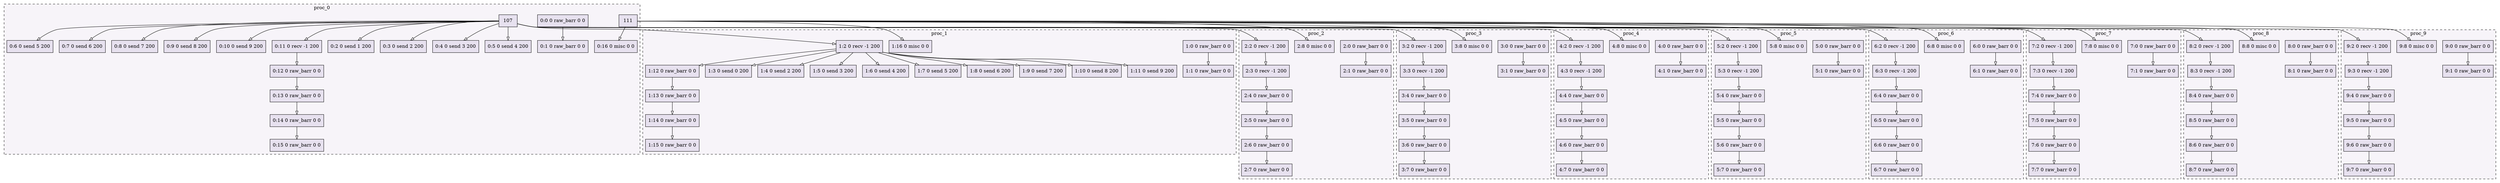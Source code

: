 digraph{node[shape=record style=filled colorscheme=purd9 fillcolor=2];subgraph cluster0{style=dashed;colorscheme=purd9;bgcolor=1;edge[arrowhead=empty];label=proc_0;0[label="0:0 0 raw_barr 0 0"];1[label="0:1 0 raw_barr 0 0"];2[label="0:2 0 send 1 200"];3[label="0:3 0 send 2 200"];4[label="0:4 0 send 3 200"];5[label="0:5 0 send 4 200"];6[label="0:6 0 send 5 200"];7[label="0:7 0 send 6 200"];8[label="0:8 0 send 7 200"];9[label="0:9 0 send 8 200"];10[label="0:10 0 send 9 200"];11[label="0:11 0 recv -1 200"];12[label="0:12 0 raw_barr 0 0"];13[label="0:13 0 raw_barr 0 0"];14[label="0:14 0 raw_barr 0 0"];15[label="0:15 0 raw_barr 0 0"];16[label="0:16 0 misc 0 0"];0->1;107->2;107->3;107->4;107->5;107->6;107->7;107->8;107->9;107->10;107->11;11->12;12->13;13->14;14->15;111->16;}subgraph cluster1{style=dashed;colorscheme=purd9;bgcolor=1;edge[arrowhead=empty];label=proc_1;17[label="1:0 0 raw_barr 0 0"];18[label="1:1 0 raw_barr 0 0"];19[label="1:2 0 recv -1 200"];20[label="1:3 0 send 0 200"];21[label="1:4 0 send 2 200"];22[label="1:5 0 send 3 200"];23[label="1:6 0 send 4 200"];24[label="1:7 0 send 5 200"];25[label="1:8 0 send 6 200"];26[label="1:9 0 send 7 200"];27[label="1:10 0 send 8 200"];28[label="1:11 0 send 9 200"];29[label="1:12 0 raw_barr 0 0"];30[label="1:13 0 raw_barr 0 0"];31[label="1:14 0 raw_barr 0 0"];32[label="1:15 0 raw_barr 0 0"];33[label="1:16 0 misc 0 0"];17->18;107->19;19->20;19->21;19->22;19->23;19->24;19->25;19->26;19->27;19->28;19->29;29->30;30->31;31->32;111->33;}subgraph cluster2{style=dashed;colorscheme=purd9;bgcolor=1;edge[arrowhead=empty];label=proc_2;34[label="2:0 0 raw_barr 0 0"];35[label="2:1 0 raw_barr 0 0"];36[label="2:2 0 recv -1 200"];37[label="2:3 0 recv -1 200"];38[label="2:4 0 raw_barr 0 0"];39[label="2:5 0 raw_barr 0 0"];40[label="2:6 0 raw_barr 0 0"];41[label="2:7 0 raw_barr 0 0"];42[label="2:8 0 misc 0 0"];34->35;107->36;36->37;37->38;38->39;39->40;40->41;111->42;}subgraph cluster3{style=dashed;colorscheme=purd9;bgcolor=1;edge[arrowhead=empty];label=proc_3;43[label="3:0 0 raw_barr 0 0"];44[label="3:1 0 raw_barr 0 0"];45[label="3:2 0 recv -1 200"];46[label="3:3 0 recv -1 200"];47[label="3:4 0 raw_barr 0 0"];48[label="3:5 0 raw_barr 0 0"];49[label="3:6 0 raw_barr 0 0"];50[label="3:7 0 raw_barr 0 0"];51[label="3:8 0 misc 0 0"];43->44;107->45;45->46;46->47;47->48;48->49;49->50;111->51;}subgraph cluster4{style=dashed;colorscheme=purd9;bgcolor=1;edge[arrowhead=empty];label=proc_4;52[label="4:0 0 raw_barr 0 0"];53[label="4:1 0 raw_barr 0 0"];54[label="4:2 0 recv -1 200"];55[label="4:3 0 recv -1 200"];56[label="4:4 0 raw_barr 0 0"];57[label="4:5 0 raw_barr 0 0"];58[label="4:6 0 raw_barr 0 0"];59[label="4:7 0 raw_barr 0 0"];60[label="4:8 0 misc 0 0"];52->53;107->54;54->55;55->56;56->57;57->58;58->59;111->60;}subgraph cluster5{style=dashed;colorscheme=purd9;bgcolor=1;edge[arrowhead=empty];label=proc_5;61[label="5:0 0 raw_barr 0 0"];62[label="5:1 0 raw_barr 0 0"];63[label="5:2 0 recv -1 200"];64[label="5:3 0 recv -1 200"];65[label="5:4 0 raw_barr 0 0"];66[label="5:5 0 raw_barr 0 0"];67[label="5:6 0 raw_barr 0 0"];68[label="5:7 0 raw_barr 0 0"];69[label="5:8 0 misc 0 0"];61->62;107->63;63->64;64->65;65->66;66->67;67->68;111->69;}subgraph cluster6{style=dashed;colorscheme=purd9;bgcolor=1;edge[arrowhead=empty];label=proc_6;70[label="6:0 0 raw_barr 0 0"];71[label="6:1 0 raw_barr 0 0"];72[label="6:2 0 recv -1 200"];73[label="6:3 0 recv -1 200"];74[label="6:4 0 raw_barr 0 0"];75[label="6:5 0 raw_barr 0 0"];76[label="6:6 0 raw_barr 0 0"];77[label="6:7 0 raw_barr 0 0"];78[label="6:8 0 misc 0 0"];70->71;107->72;72->73;73->74;74->75;75->76;76->77;111->78;}subgraph cluster7{style=dashed;colorscheme=purd9;bgcolor=1;edge[arrowhead=empty];label=proc_7;79[label="7:0 0 raw_barr 0 0"];80[label="7:1 0 raw_barr 0 0"];81[label="7:2 0 recv -1 200"];82[label="7:3 0 recv -1 200"];83[label="7:4 0 raw_barr 0 0"];84[label="7:5 0 raw_barr 0 0"];85[label="7:6 0 raw_barr 0 0"];86[label="7:7 0 raw_barr 0 0"];87[label="7:8 0 misc 0 0"];79->80;107->81;81->82;82->83;83->84;84->85;85->86;111->87;}subgraph cluster8{style=dashed;colorscheme=purd9;bgcolor=1;edge[arrowhead=empty];label=proc_8;88[label="8:0 0 raw_barr 0 0"];89[label="8:1 0 raw_barr 0 0"];90[label="8:2 0 recv -1 200"];91[label="8:3 0 recv -1 200"];92[label="8:4 0 raw_barr 0 0"];93[label="8:5 0 raw_barr 0 0"];94[label="8:6 0 raw_barr 0 0"];95[label="8:7 0 raw_barr 0 0"];96[label="8:8 0 misc 0 0"];88->89;107->90;90->91;91->92;92->93;93->94;94->95;111->96;}subgraph cluster9{style=dashed;colorscheme=purd9;bgcolor=1;edge[arrowhead=empty];label=proc_9;97[label="9:0 0 raw_barr 0 0"];98[label="9:1 0 raw_barr 0 0"];99[label="9:2 0 recv -1 200"];100[label="9:3 0 recv -1 200"];101[label="9:4 0 raw_barr 0 0"];102[label="9:5 0 raw_barr 0 0"];103[label="9:6 0 raw_barr 0 0"];104[label="9:7 0 raw_barr 0 0"];105[label="9:8 0 misc 0 0"];97->98;107->99;99->100;100->101;101->102;102->103;103->104;111->105;}}